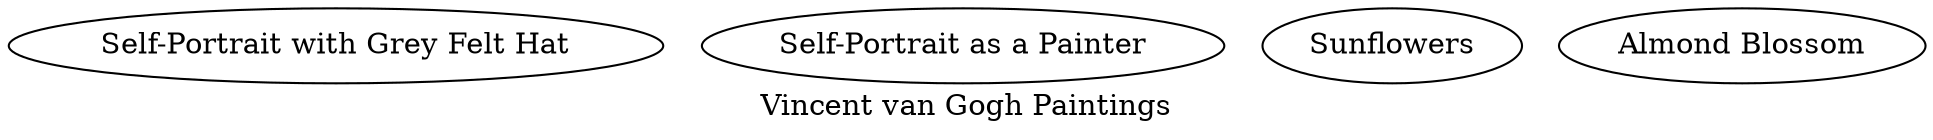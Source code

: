 graph {
  label="Vincent van Gogh Paintings"
  "Self-Portrait with Grey Felt Hat" [URL="https://www.vangoghmuseum.nl/en/collection/s0016V1962", fill="white"]
  "Self-Portrait as a Painter" [URL="https://www.vangoghmuseum.nl/en/collection/s0022V1962", fill="white"]
  "Sunflowers" [URL="https://www.nationalgallery.org.uk/paintings/vincent-van-gogh-sunflowers", fill="white"]
  "Almond Blossom" [URL="https://www.vangoghmuseum.nl/en/collection/s0176V1962", fill="white"]
}
